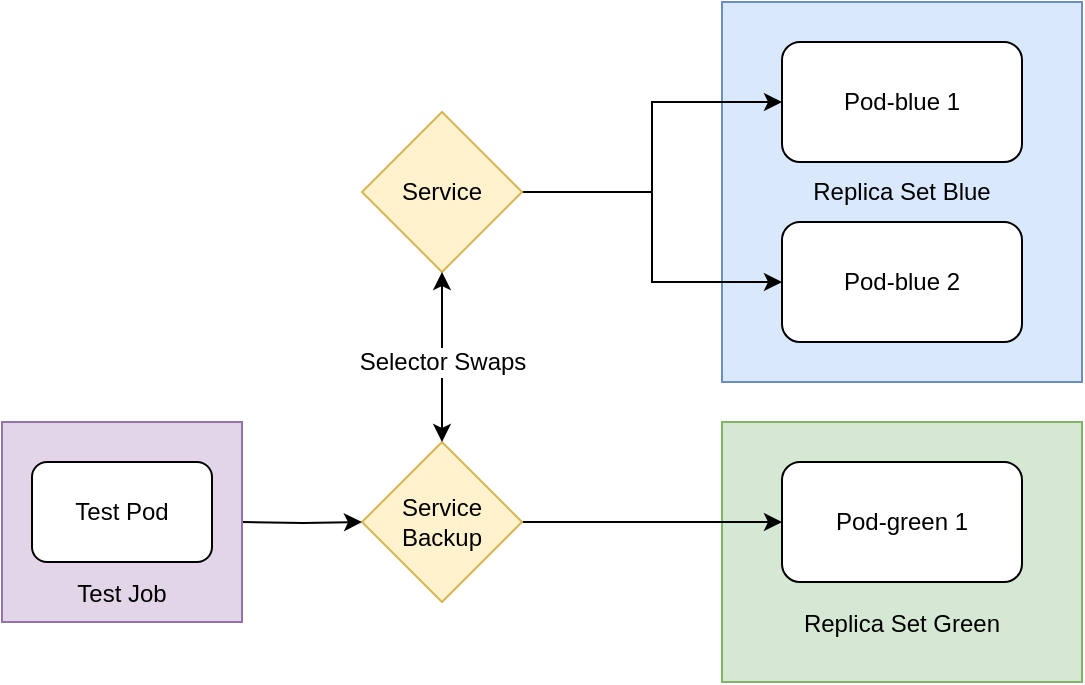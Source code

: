 <mxfile version="12.5.3" type="device"><diagram id="nUjS3g8zNArXUL-8fTUX" name="Page-1"><mxGraphModel dx="946" dy="680" grid="1" gridSize="10" guides="1" tooltips="1" connect="1" arrows="1" fold="1" page="1" pageScale="1" pageWidth="850" pageHeight="1100" math="0" shadow="0"><root><mxCell id="0"/><mxCell id="1" parent="0"/><mxCell id="aC_GR-dfm-srvQSfmo1Z-18" value="" style="group" parent="1" vertex="1" connectable="0"><mxGeometry x="400" y="280" width="180" height="130" as="geometry"/></mxCell><mxCell id="aC_GR-dfm-srvQSfmo1Z-16" value="&lt;br&gt;&lt;br&gt;&lt;br&gt;&lt;br&gt;&lt;br&gt;Replica Set Green" style="rounded=0;whiteSpace=wrap;html=1;fillColor=#d5e8d4;strokeColor=#82b366;" parent="aC_GR-dfm-srvQSfmo1Z-18" vertex="1"><mxGeometry width="180" height="130" as="geometry"/></mxCell><mxCell id="aC_GR-dfm-srvQSfmo1Z-17" value="Pod-green 1" style="rounded=1;whiteSpace=wrap;html=1;" parent="aC_GR-dfm-srvQSfmo1Z-18" vertex="1"><mxGeometry x="30" y="20" width="120" height="60" as="geometry"/></mxCell><mxCell id="aC_GR-dfm-srvQSfmo1Z-11" value="" style="group" parent="1" vertex="1" connectable="0"><mxGeometry x="400" y="70" width="180" height="190" as="geometry"/></mxCell><mxCell id="aC_GR-dfm-srvQSfmo1Z-7" value="Replica Set Blue" style="rounded=0;whiteSpace=wrap;html=1;fillColor=#dae8fc;strokeColor=#6c8ebf;" parent="aC_GR-dfm-srvQSfmo1Z-11" vertex="1"><mxGeometry width="180" height="190" as="geometry"/></mxCell><mxCell id="aC_GR-dfm-srvQSfmo1Z-8" value="Pod-blue 1" style="rounded=1;whiteSpace=wrap;html=1;" parent="aC_GR-dfm-srvQSfmo1Z-11" vertex="1"><mxGeometry x="30" y="20" width="120" height="60" as="geometry"/></mxCell><mxCell id="aC_GR-dfm-srvQSfmo1Z-9" value="Pod-blue 2" style="rounded=1;whiteSpace=wrap;html=1;" parent="aC_GR-dfm-srvQSfmo1Z-11" vertex="1"><mxGeometry x="30" y="110" width="120" height="60" as="geometry"/></mxCell><mxCell id="aC_GR-dfm-srvQSfmo1Z-19" style="edgeStyle=orthogonalEdgeStyle;rounded=0;orthogonalLoop=1;jettySize=auto;html=1;exitX=1;exitY=0.5;exitDx=0;exitDy=0;entryX=0;entryY=0.5;entryDx=0;entryDy=0;" parent="1" source="aC_GR-dfm-srvQSfmo1Z-4" target="aC_GR-dfm-srvQSfmo1Z-8" edge="1"><mxGeometry relative="1" as="geometry"/></mxCell><mxCell id="aC_GR-dfm-srvQSfmo1Z-20" style="edgeStyle=orthogonalEdgeStyle;rounded=0;orthogonalLoop=1;jettySize=auto;html=1;exitX=1;exitY=0.5;exitDx=0;exitDy=0;" parent="1" source="aC_GR-dfm-srvQSfmo1Z-4" target="aC_GR-dfm-srvQSfmo1Z-9" edge="1"><mxGeometry relative="1" as="geometry"/></mxCell><mxCell id="aC_GR-dfm-srvQSfmo1Z-4" value="Service" style="rhombus;whiteSpace=wrap;html=1;fillColor=#fff2cc;strokeColor=#d6b656;" parent="1" vertex="1"><mxGeometry x="220" y="125" width="80" height="80" as="geometry"/></mxCell><mxCell id="aC_GR-dfm-srvQSfmo1Z-21" style="edgeStyle=orthogonalEdgeStyle;rounded=0;orthogonalLoop=1;jettySize=auto;html=1;exitX=1;exitY=0.5;exitDx=0;exitDy=0;" parent="1" source="aC_GR-dfm-srvQSfmo1Z-6" target="aC_GR-dfm-srvQSfmo1Z-17" edge="1"><mxGeometry relative="1" as="geometry"/></mxCell><mxCell id="aC_GR-dfm-srvQSfmo1Z-6" value="Service&lt;br&gt;Backup" style="rhombus;whiteSpace=wrap;html=1;fillColor=#fff2cc;strokeColor=#d6b656;" parent="1" vertex="1"><mxGeometry x="220" y="290" width="80" height="80" as="geometry"/></mxCell><mxCell id="aC_GR-dfm-srvQSfmo1Z-23" style="edgeStyle=orthogonalEdgeStyle;rounded=0;orthogonalLoop=1;jettySize=auto;html=1;exitX=1;exitY=0.5;exitDx=0;exitDy=0;" parent="1" target="aC_GR-dfm-srvQSfmo1Z-6" edge="1"><mxGeometry relative="1" as="geometry"><mxPoint x="160" y="330" as="sourcePoint"/></mxGeometry></mxCell><mxCell id="aC_GR-dfm-srvQSfmo1Z-25" value="" style="endArrow=classic;startArrow=classic;html=1;entryX=0.5;entryY=1;entryDx=0;entryDy=0;exitX=0.5;exitY=0;exitDx=0;exitDy=0;" parent="1" source="aC_GR-dfm-srvQSfmo1Z-6" target="aC_GR-dfm-srvQSfmo1Z-4" edge="1"><mxGeometry width="50" height="50" relative="1" as="geometry"><mxPoint x="160" y="240" as="sourcePoint"/><mxPoint x="210" y="190" as="targetPoint"/></mxGeometry></mxCell><mxCell id="aC_GR-dfm-srvQSfmo1Z-26" value="Selector Swaps" style="text;html=1;align=center;verticalAlign=middle;resizable=0;points=[];labelBackgroundColor=#ffffff;" parent="aC_GR-dfm-srvQSfmo1Z-25" vertex="1" connectable="0"><mxGeometry x="-0.129" y="-1" relative="1" as="geometry"><mxPoint x="-1" y="-3" as="offset"/></mxGeometry></mxCell><mxCell id="zkT8q4AiAyMppbG6Li9p-1" value="&lt;br&gt;&lt;br&gt;&lt;br&gt;&lt;br&gt;&lt;br&gt;Test Job" style="rounded=0;whiteSpace=wrap;html=1;fillColor=#e1d5e7;strokeColor=#9673a6;" vertex="1" parent="1"><mxGeometry x="40" y="280" width="120" height="100" as="geometry"/></mxCell><mxCell id="zkT8q4AiAyMppbG6Li9p-2" value="Test Pod" style="rounded=1;whiteSpace=wrap;html=1;" vertex="1" parent="1"><mxGeometry x="55" y="300" width="90" height="50" as="geometry"/></mxCell></root></mxGraphModel></diagram></mxfile>
